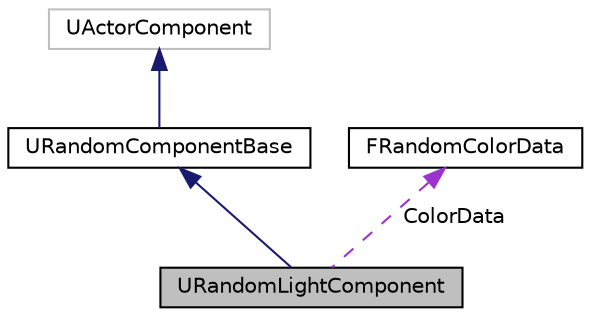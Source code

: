digraph "URandomLightComponent"
{
  edge [fontname="Helvetica",fontsize="10",labelfontname="Helvetica",labelfontsize="10"];
  node [fontname="Helvetica",fontsize="10",shape=record];
  Node1 [label="URandomLightComponent",height=0.2,width=0.4,color="black", fillcolor="grey75", style="filled", fontcolor="black"];
  Node2 -> Node1 [dir="back",color="midnightblue",fontsize="10",style="solid",fontname="Helvetica"];
  Node2 [label="URandomComponentBase",height=0.2,width=0.4,color="black", fillcolor="white", style="filled",URL="$class_u_random_component_base.html"];
  Node3 -> Node2 [dir="back",color="midnightblue",fontsize="10",style="solid",fontname="Helvetica"];
  Node3 [label="UActorComponent",height=0.2,width=0.4,color="grey75", fillcolor="white", style="filled"];
  Node4 -> Node1 [dir="back",color="darkorchid3",fontsize="10",style="dashed",label=" ColorData" ,fontname="Helvetica"];
  Node4 [label="FRandomColorData",height=0.2,width=0.4,color="black", fillcolor="white", style="filled",URL="$struct_f_random_color_data.html"];
}
